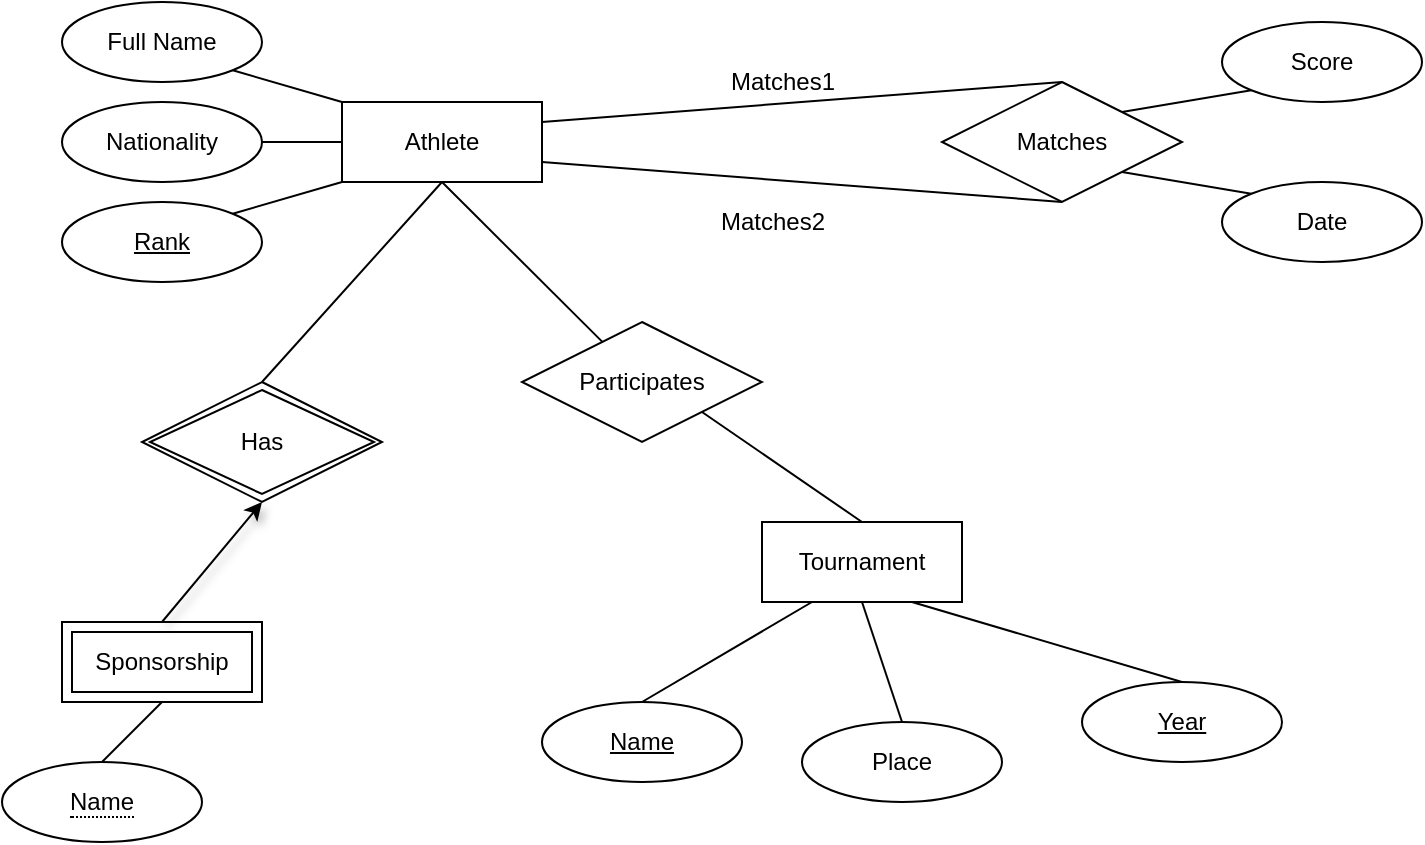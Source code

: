 <mxfile version="14.7.0" type="github">
  <diagram id="R2lEEEUBdFMjLlhIrx00" name="Page-1">
    <mxGraphModel dx="1278" dy="548" grid="1" gridSize="10" guides="1" tooltips="1" connect="1" arrows="1" fold="1" page="1" pageScale="1" pageWidth="850" pageHeight="1100" math="0" shadow="0" extFonts="Permanent Marker^https://fonts.googleapis.com/css?family=Permanent+Marker">
      <root>
        <mxCell id="0" />
        <mxCell id="1" parent="0" />
        <mxCell id="jOA92sn0OYsqnzbAf2Lg-1" value="Athlete" style="whiteSpace=wrap;html=1;align=center;" parent="1" vertex="1">
          <mxGeometry x="190" y="110" width="100" height="40" as="geometry" />
        </mxCell>
        <mxCell id="jOA92sn0OYsqnzbAf2Lg-3" value="Tournament" style="whiteSpace=wrap;html=1;align=center;" parent="1" vertex="1">
          <mxGeometry x="400" y="320" width="100" height="40" as="geometry" />
        </mxCell>
        <mxCell id="jOA92sn0OYsqnzbAf2Lg-4" value="&lt;u&gt;Year&lt;/u&gt;" style="ellipse;whiteSpace=wrap;html=1;align=center;" parent="1" vertex="1">
          <mxGeometry x="560" y="400" width="100" height="40" as="geometry" />
        </mxCell>
        <mxCell id="jOA92sn0OYsqnzbAf2Lg-5" value="Place" style="ellipse;whiteSpace=wrap;html=1;align=center;" parent="1" vertex="1">
          <mxGeometry x="420" y="420" width="100" height="40" as="geometry" />
        </mxCell>
        <mxCell id="jOA92sn0OYsqnzbAf2Lg-6" value="&lt;u&gt;Name&lt;/u&gt;" style="ellipse;whiteSpace=wrap;html=1;align=center;" parent="1" vertex="1">
          <mxGeometry x="290" y="410" width="100" height="40" as="geometry" />
        </mxCell>
        <mxCell id="jOA92sn0OYsqnzbAf2Lg-7" value="" style="endArrow=none;html=1;rounded=0;exitX=0.5;exitY=0;exitDx=0;exitDy=0;entryX=0.25;entryY=1;entryDx=0;entryDy=0;" parent="1" source="jOA92sn0OYsqnzbAf2Lg-6" target="jOA92sn0OYsqnzbAf2Lg-3" edge="1">
          <mxGeometry relative="1" as="geometry">
            <mxPoint x="390" y="280" as="sourcePoint" />
            <mxPoint x="380" y="300" as="targetPoint" />
          </mxGeometry>
        </mxCell>
        <mxCell id="jOA92sn0OYsqnzbAf2Lg-8" value="" style="endArrow=none;html=1;rounded=0;entryX=0.5;entryY=0;entryDx=0;entryDy=0;exitX=0.5;exitY=1;exitDx=0;exitDy=0;" parent="1" source="jOA92sn0OYsqnzbAf2Lg-3" target="jOA92sn0OYsqnzbAf2Lg-5" edge="1">
          <mxGeometry relative="1" as="geometry">
            <mxPoint x="390" y="280" as="sourcePoint" />
            <mxPoint x="550" y="280" as="targetPoint" />
          </mxGeometry>
        </mxCell>
        <mxCell id="jOA92sn0OYsqnzbAf2Lg-9" value="" style="endArrow=none;html=1;rounded=0;entryX=0.5;entryY=0;entryDx=0;entryDy=0;exitX=0.75;exitY=1;exitDx=0;exitDy=0;" parent="1" source="jOA92sn0OYsqnzbAf2Lg-3" target="jOA92sn0OYsqnzbAf2Lg-4" edge="1">
          <mxGeometry relative="1" as="geometry">
            <mxPoint x="390" y="280" as="sourcePoint" />
            <mxPoint x="550" y="280" as="targetPoint" />
          </mxGeometry>
        </mxCell>
        <mxCell id="jOA92sn0OYsqnzbAf2Lg-10" value="Full Name" style="ellipse;whiteSpace=wrap;html=1;align=center;" parent="1" vertex="1">
          <mxGeometry x="50" y="60" width="100" height="40" as="geometry" />
        </mxCell>
        <mxCell id="jOA92sn0OYsqnzbAf2Lg-11" value="Nationality" style="ellipse;whiteSpace=wrap;html=1;align=center;" parent="1" vertex="1">
          <mxGeometry x="50" y="110" width="100" height="40" as="geometry" />
        </mxCell>
        <mxCell id="jOA92sn0OYsqnzbAf2Lg-12" value="" style="endArrow=none;html=1;rounded=0;entryX=1;entryY=0.5;entryDx=0;entryDy=0;exitX=0;exitY=0.5;exitDx=0;exitDy=0;" parent="1" source="jOA92sn0OYsqnzbAf2Lg-1" target="jOA92sn0OYsqnzbAf2Lg-11" edge="1">
          <mxGeometry relative="1" as="geometry">
            <mxPoint x="390" y="280" as="sourcePoint" />
            <mxPoint x="550" y="280" as="targetPoint" />
          </mxGeometry>
        </mxCell>
        <mxCell id="jOA92sn0OYsqnzbAf2Lg-13" value="" style="endArrow=none;html=1;rounded=0;entryX=1;entryY=1;entryDx=0;entryDy=0;exitX=0;exitY=0;exitDx=0;exitDy=0;" parent="1" source="jOA92sn0OYsqnzbAf2Lg-1" target="jOA92sn0OYsqnzbAf2Lg-10" edge="1">
          <mxGeometry relative="1" as="geometry">
            <mxPoint x="240" y="110" as="sourcePoint" />
            <mxPoint x="550" y="280" as="targetPoint" />
          </mxGeometry>
        </mxCell>
        <mxCell id="jOA92sn0OYsqnzbAf2Lg-14" value="&lt;u&gt;Rank&lt;/u&gt;" style="ellipse;whiteSpace=wrap;html=1;align=center;" parent="1" vertex="1">
          <mxGeometry x="50" y="160" width="100" height="40" as="geometry" />
        </mxCell>
        <mxCell id="jOA92sn0OYsqnzbAf2Lg-15" value="" style="endArrow=none;html=1;rounded=0;entryX=0;entryY=1;entryDx=0;entryDy=0;exitX=1;exitY=0;exitDx=0;exitDy=0;" parent="1" source="jOA92sn0OYsqnzbAf2Lg-14" target="jOA92sn0OYsqnzbAf2Lg-1" edge="1">
          <mxGeometry relative="1" as="geometry">
            <mxPoint x="390" y="280" as="sourcePoint" />
            <mxPoint x="550" y="280" as="targetPoint" />
          </mxGeometry>
        </mxCell>
        <mxCell id="Er9mFiBnccDg7se3VX9d-1" value="Matches" style="shape=rhombus;perimeter=rhombusPerimeter;whiteSpace=wrap;html=1;align=center;" vertex="1" parent="1">
          <mxGeometry x="490" y="100" width="120" height="60" as="geometry" />
        </mxCell>
        <mxCell id="Er9mFiBnccDg7se3VX9d-6" value="" style="endArrow=none;html=1;rounded=0;entryX=0.5;entryY=0;entryDx=0;entryDy=0;exitX=1;exitY=0.25;exitDx=0;exitDy=0;" edge="1" parent="1" source="jOA92sn0OYsqnzbAf2Lg-1" target="Er9mFiBnccDg7se3VX9d-1">
          <mxGeometry relative="1" as="geometry">
            <mxPoint x="315" y="120" as="sourcePoint" />
            <mxPoint x="475" y="120" as="targetPoint" />
          </mxGeometry>
        </mxCell>
        <mxCell id="Er9mFiBnccDg7se3VX9d-7" value="Matches1" style="text;html=1;resizable=0;autosize=1;align=center;verticalAlign=middle;points=[];fillColor=none;strokeColor=none;rounded=0;" vertex="1" parent="1">
          <mxGeometry x="375" y="90" width="70" height="20" as="geometry" />
        </mxCell>
        <mxCell id="Er9mFiBnccDg7se3VX9d-8" value="" style="endArrow=none;html=1;rounded=0;entryX=0.5;entryY=1;entryDx=0;entryDy=0;exitX=1;exitY=0.75;exitDx=0;exitDy=0;" edge="1" parent="1" source="jOA92sn0OYsqnzbAf2Lg-1" target="Er9mFiBnccDg7se3VX9d-1">
          <mxGeometry relative="1" as="geometry">
            <mxPoint x="350" y="280" as="sourcePoint" />
            <mxPoint x="510" y="280" as="targetPoint" />
          </mxGeometry>
        </mxCell>
        <mxCell id="Er9mFiBnccDg7se3VX9d-9" value="Matches2" style="text;html=1;resizable=0;autosize=1;align=center;verticalAlign=middle;points=[];fillColor=none;strokeColor=none;rounded=0;" vertex="1" parent="1">
          <mxGeometry x="370" y="160" width="70" height="20" as="geometry" />
        </mxCell>
        <mxCell id="Er9mFiBnccDg7se3VX9d-10" value="Score" style="ellipse;whiteSpace=wrap;html=1;align=center;" vertex="1" parent="1">
          <mxGeometry x="630" y="70" width="100" height="40" as="geometry" />
        </mxCell>
        <mxCell id="Er9mFiBnccDg7se3VX9d-11" value="Date" style="ellipse;whiteSpace=wrap;html=1;align=center;" vertex="1" parent="1">
          <mxGeometry x="630" y="150" width="100" height="40" as="geometry" />
        </mxCell>
        <mxCell id="Er9mFiBnccDg7se3VX9d-12" value="" style="endArrow=none;html=1;rounded=0;exitX=1;exitY=1;exitDx=0;exitDy=0;entryX=0;entryY=0;entryDx=0;entryDy=0;" edge="1" parent="1" source="Er9mFiBnccDg7se3VX9d-1" target="Er9mFiBnccDg7se3VX9d-11">
          <mxGeometry relative="1" as="geometry">
            <mxPoint x="350" y="280" as="sourcePoint" />
            <mxPoint x="510" y="280" as="targetPoint" />
          </mxGeometry>
        </mxCell>
        <mxCell id="Er9mFiBnccDg7se3VX9d-13" value="" style="endArrow=none;html=1;rounded=0;entryX=0;entryY=1;entryDx=0;entryDy=0;exitX=1;exitY=0;exitDx=0;exitDy=0;" edge="1" parent="1" source="Er9mFiBnccDg7se3VX9d-1" target="Er9mFiBnccDg7se3VX9d-10">
          <mxGeometry relative="1" as="geometry">
            <mxPoint x="350" y="280" as="sourcePoint" />
            <mxPoint x="510" y="280" as="targetPoint" />
          </mxGeometry>
        </mxCell>
        <mxCell id="Er9mFiBnccDg7se3VX9d-14" value="Participates" style="shape=rhombus;perimeter=rhombusPerimeter;whiteSpace=wrap;html=1;align=center;" vertex="1" parent="1">
          <mxGeometry x="280" y="220" width="120" height="60" as="geometry" />
        </mxCell>
        <mxCell id="Er9mFiBnccDg7se3VX9d-15" value="" style="endArrow=none;html=1;rounded=0;entryX=0.5;entryY=1;entryDx=0;entryDy=0;exitX=0.337;exitY=0.17;exitDx=0;exitDy=0;exitPerimeter=0;" edge="1" parent="1" source="Er9mFiBnccDg7se3VX9d-14" target="jOA92sn0OYsqnzbAf2Lg-1">
          <mxGeometry relative="1" as="geometry">
            <mxPoint x="350" y="280" as="sourcePoint" />
            <mxPoint x="510" y="280" as="targetPoint" />
          </mxGeometry>
        </mxCell>
        <mxCell id="Er9mFiBnccDg7se3VX9d-16" value="" style="endArrow=none;html=1;rounded=0;entryX=0.5;entryY=0;entryDx=0;entryDy=0;exitX=1;exitY=1;exitDx=0;exitDy=0;" edge="1" parent="1" source="Er9mFiBnccDg7se3VX9d-14" target="jOA92sn0OYsqnzbAf2Lg-3">
          <mxGeometry relative="1" as="geometry">
            <mxPoint x="350" y="280" as="sourcePoint" />
            <mxPoint x="510" y="280" as="targetPoint" />
          </mxGeometry>
        </mxCell>
        <mxCell id="Er9mFiBnccDg7se3VX9d-17" value="Sponsorship" style="shape=ext;margin=3;double=1;whiteSpace=wrap;html=1;align=center;" vertex="1" parent="1">
          <mxGeometry x="50" y="370" width="100" height="40" as="geometry" />
        </mxCell>
        <mxCell id="Er9mFiBnccDg7se3VX9d-18" value="Has" style="shape=rhombus;double=1;perimeter=rhombusPerimeter;whiteSpace=wrap;html=1;align=center;" vertex="1" parent="1">
          <mxGeometry x="90" y="250" width="120" height="60" as="geometry" />
        </mxCell>
        <mxCell id="Er9mFiBnccDg7se3VX9d-19" value="" style="endArrow=none;html=1;rounded=0;entryX=0.5;entryY=1;entryDx=0;entryDy=0;exitX=0.5;exitY=0;exitDx=0;exitDy=0;" edge="1" parent="1" source="Er9mFiBnccDg7se3VX9d-18" target="jOA92sn0OYsqnzbAf2Lg-1">
          <mxGeometry relative="1" as="geometry">
            <mxPoint x="350" y="250" as="sourcePoint" />
            <mxPoint x="510" y="250" as="targetPoint" />
          </mxGeometry>
        </mxCell>
        <mxCell id="Er9mFiBnccDg7se3VX9d-23" value="" style="endArrow=classic;html=1;shadow=1;exitX=0.5;exitY=0;exitDx=0;exitDy=0;entryX=0.5;entryY=1;entryDx=0;entryDy=0;" edge="1" parent="1" source="Er9mFiBnccDg7se3VX9d-17" target="Er9mFiBnccDg7se3VX9d-18">
          <mxGeometry width="50" height="50" relative="1" as="geometry">
            <mxPoint x="400" y="280" as="sourcePoint" />
            <mxPoint x="450" y="230" as="targetPoint" />
          </mxGeometry>
        </mxCell>
        <mxCell id="Er9mFiBnccDg7se3VX9d-24" value="&lt;span style=&quot;border-bottom: 1px dotted&quot;&gt;Name&lt;/span&gt;" style="ellipse;whiteSpace=wrap;html=1;align=center;" vertex="1" parent="1">
          <mxGeometry x="20" y="440" width="100" height="40" as="geometry" />
        </mxCell>
        <mxCell id="Er9mFiBnccDg7se3VX9d-25" value="" style="endArrow=none;html=1;rounded=0;shadow=0;entryX=0.5;entryY=0;entryDx=0;entryDy=0;exitX=0.5;exitY=1;exitDx=0;exitDy=0;" edge="1" parent="1" source="Er9mFiBnccDg7se3VX9d-17" target="Er9mFiBnccDg7se3VX9d-24">
          <mxGeometry relative="1" as="geometry">
            <mxPoint x="350" y="250" as="sourcePoint" />
            <mxPoint x="510" y="250" as="targetPoint" />
          </mxGeometry>
        </mxCell>
      </root>
    </mxGraphModel>
  </diagram>
</mxfile>
